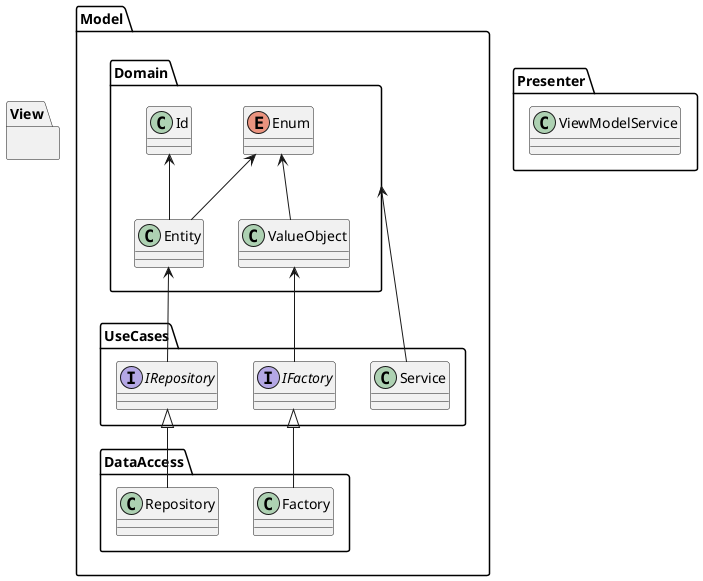 ﻿@startuml
'https://plantuml.com/class-diagram

package Model{
    package Domain{
        enum Enum
        class Id
        class Entity
        class ValueObject
        Enum <-- Entity
        Id <-- Entity
        Enum <-- ValueObject
    }
    
    package UseCases{
        class Service
        interface IRepository
        interface IFactory
        Domain <-- Service
        Entity <-- IRepository
        ValueObject <-- IFactory
    }
    
    package DataAccess{
        class Repository
        class Factory
        IRepository <|-- Repository
        IFactory <|-- Factory
    }
}

package Presenter{
    class ViewModelService
}

package View{
}





@enduml
